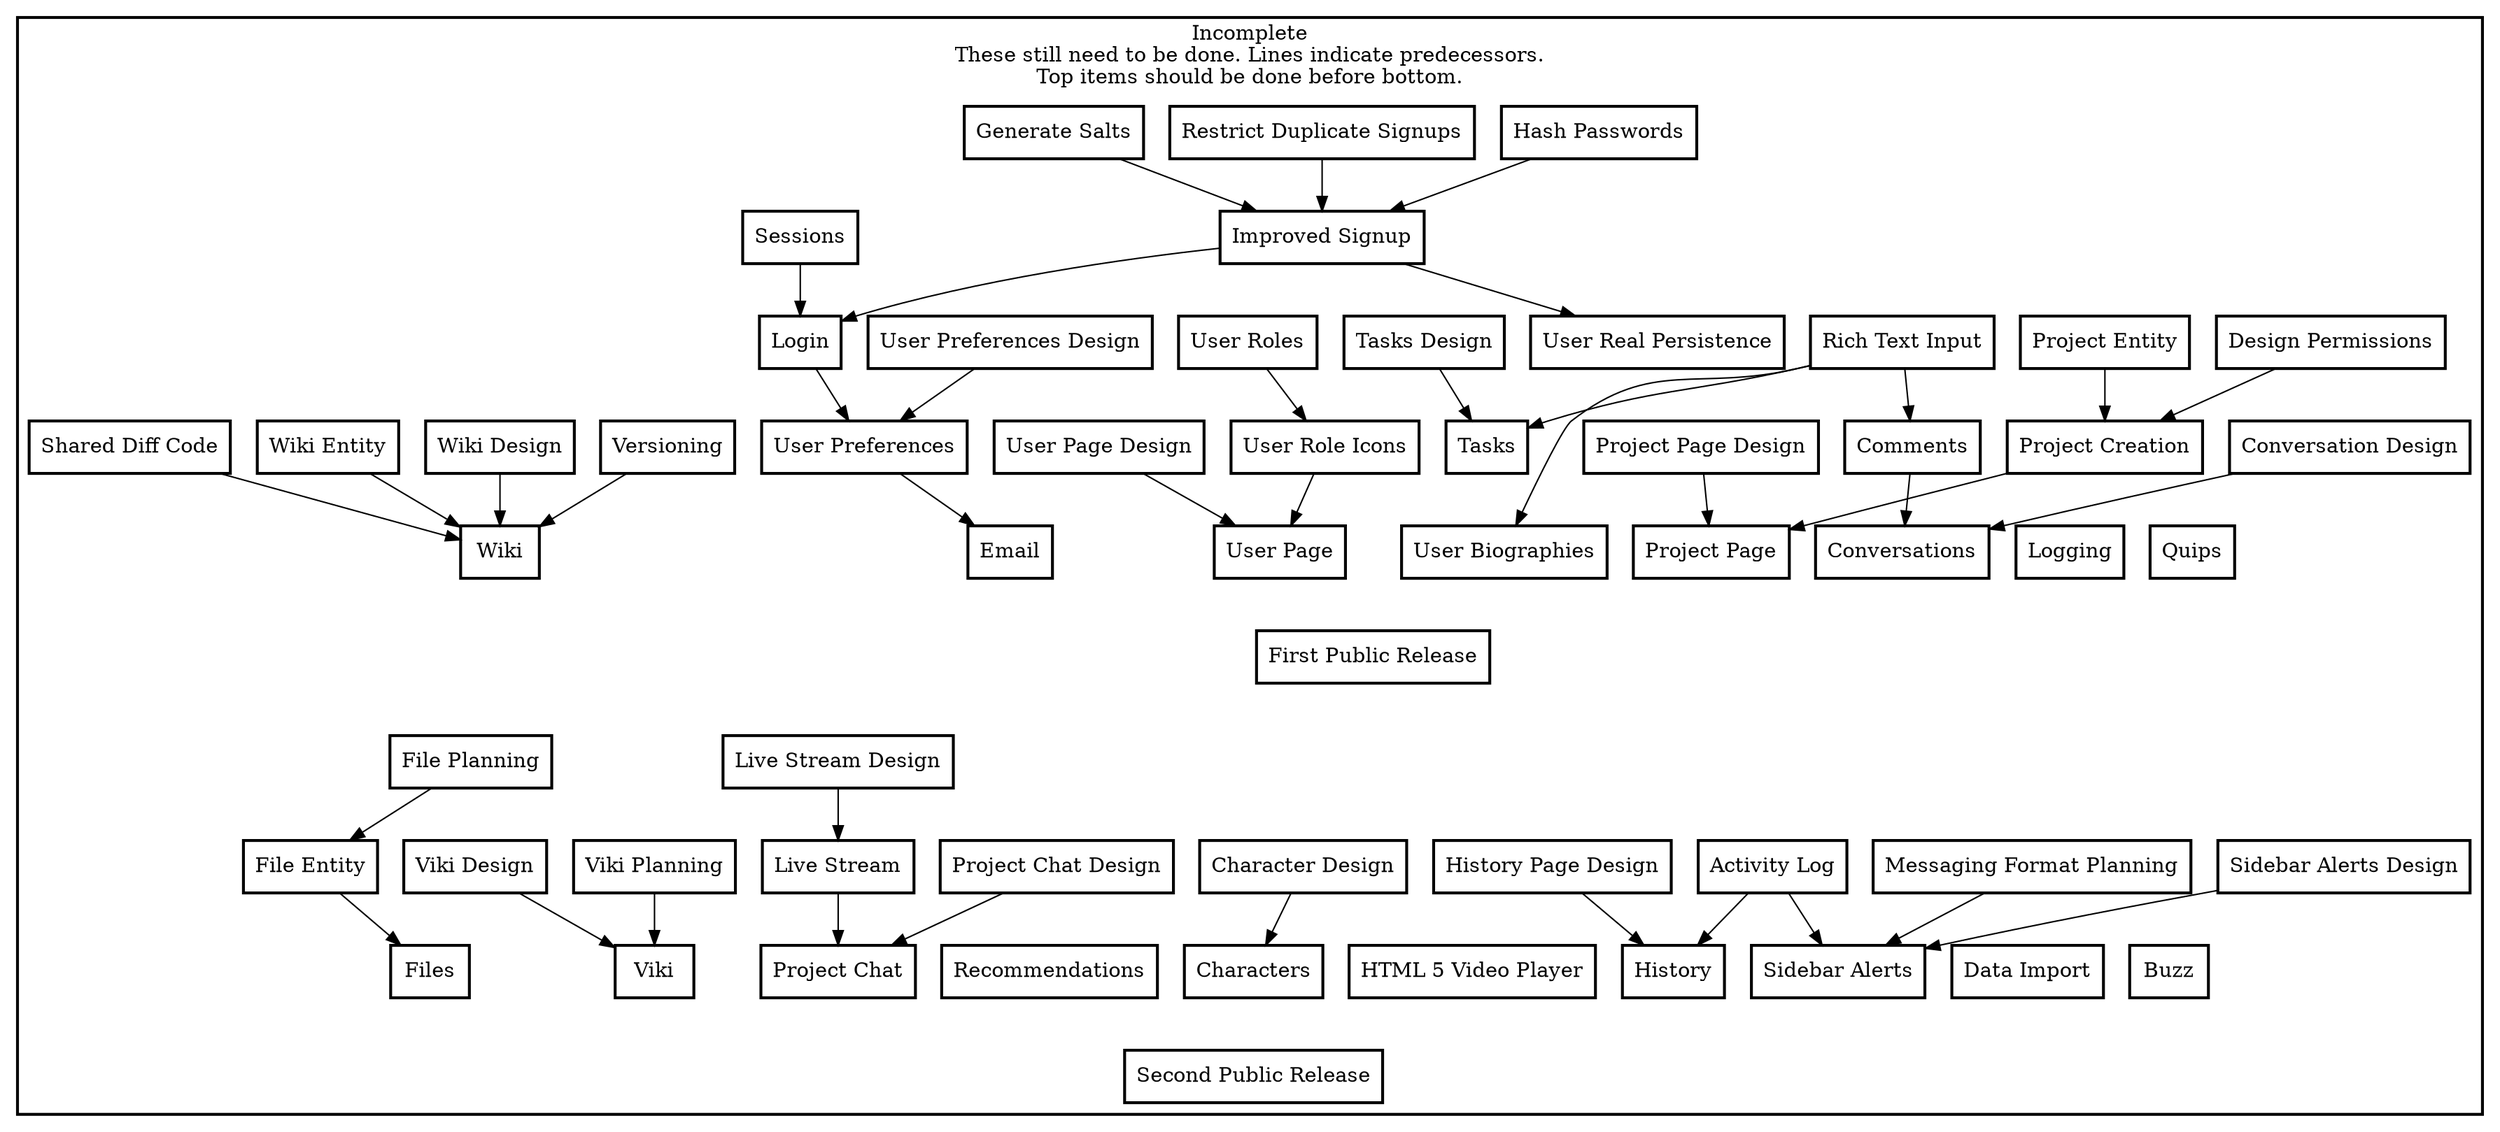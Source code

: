 digraph FeatureList {
    
# Boxes are for servers
    node [shape="box", color=black style=bold];
    
    subgraph cluster_not {
        style=bold
        color=black
        shape=box
        label="Incomplete\nThese still need to be done. Lines indicate predecessors.\nTop items should be done before bottom."
        
        release_a [ label = "First Public Release" ];
        release_b [ label = "Second Public Release" ];
        
        activity_log [ label="Activity Log" ];
        alert_format_planning [ label="Messaging Format Planning" ];
        biographies [ label = "User Biographies" ];
        buzz [ label="Buzz" ];
        data_import [ label="Data Import" ];
        character_design [ label = "Character Design" ];
        characters [ label = "Characters" ];
        comments [ label = "Comments"];
        conversation_design [ label = "Conversation Design" ];
        conversations [ label = "Conversations" ];
        design_permissions [ label = "Design Permissions" ];
        diff_code [ label="Shared Diff Code"];
        email [ label="Email" ];
        file_entity [ label="File Entity" ];
        file_planning [ label="File Planning" ];
        files [ label="Files" ];
        header_sayings [ label="Quips" ];
        history_design [ label = "History Page Design" ];
        history_tool [ label="History" ];
        html5_video [ label="HTML 5 Video Player" ];
        improved_signup [ label = "Improved Signup" ];
        live_stream_design [ label = "Live Stream Design" ];
        live_stream [ label="Live Stream" ];
        logging [ label="Logging" ];
        login [ label = "Login" ];
        password_hashing [ label = "Hash Passwords" ];
        project_chat_design [ label = "Project Chat Design" ];
        project_chat [ label="Project Chat" ];
        project_creation [ label = "Project Creation" ];
        project_entity [ label="Project Entity" ];
        project_page [ label = "Project Page" ];
        project_page_design [ label = "Project Page Design" ];
        recommendations [ label = "Recommendations" ];
        restrict_duplicates [ label = "Restrict Duplicate Signups" ];
        rich_text [ label = "Rich Text Input" ];
        salt_generation [ label = "Generate Salts" ];
        sessions [ label="Sessions" ];
        sidebar_alerts_design [ label = "Sidebar Alerts Design" ];
        sidebar_alerts [ label="Sidebar Alerts" ];
        task_design [ label = "Tasks Design" ];
        tasks [ label = "Tasks" ];
        user_page [ label = "User Page" ];
        user_page_design [ label = "User Page Design"];
        user_preferences_design [ label = "User Preferences Design" ];
        user_preferences [ label="User Preferences" ];
        user_roles [ label = "User Roles" ];
        user_role_icons [ label = "User Role Icons" ];
        user_real_persistence [ label = "User Real Persistence" ];
        versioning [ label="Versioning" ];
        viki [ label="Viki" ];
        viki_design [ label = "Viki Design" ];
        viki_planning [ label = "Viki Planning" ];
        wiki_design [ label = "Wiki Design" ];
        wiki [ label="Wiki" ];
        wiki_entity [ label="Wiki Entity" ];
    }
    
    conversations->release_a [ style = invis];
    email->release_a [ style = invis];
    header_sayings->release_a [ style = invis];
    logging->release_a [ style = invis];
    project_page->release_a [ style = invis];
    tasks->release_a [ style = invis];
    biographies->release_a [ style = invis];
    user_page->release_a [ style = invis];
    wiki->release_a [ style = invis];
    
    buzz->release_b [ style = invis];
    characters->release_b [ style = invis];
    data_import->release_b [ style = invis];
    files->release_b [ style = invis];
    history_tool->release_b [ style = invis];
    html5_video->release_b [ style = invis];
    project_chat->release_b [ style = invis];
    recommendations->release_b [ style = invis];
    sidebar_alerts->release_b [ style = invis];
    viki->release_b [ style = invis];
    
    release_a->file_planning [ style = invis ];
    release_a->release_b [ style = invis ];
    
    activity_log->history_tool;
    activity_log->sidebar_alerts;
    alert_format_planning->sidebar_alerts;
    diff_code->wiki;
    character_design->characters;
    comments->conversations;
    conversation_design->conversations;
    design_permissions->project_creation;
    file_entity->files;
    file_planning->file_entity;
    history_design->history_tool;
    improved_signup->login;
    improved_signup->user_real_persistence;
    live_stream_design->live_stream;
    live_stream->project_chat;
    login->user_preferences;
    password_hashing->improved_signup;
    project_creation->project_page;
    project_chat_design->project_chat;
    project_entity->project_creation;
    project_page_design->project_page;
    restrict_duplicates->improved_signup;
    rich_text->comments;
    rich_text->tasks;
    rich_text->biographies;
    salt_generation->improved_signup;
    sessions->login;
    sidebar_alerts_design->sidebar_alerts;
    task_design->tasks;
    user_page_design->user_page;
    user_preferences_design->user_preferences;
    user_preferences->email;
    user_roles->user_role_icons;
    user_role_icons->user_page;
    versioning->wiki;
    viki_design->viki;
    viki_planning->viki;
    wiki_design->wiki;
    wiki_entity->wiki;
}